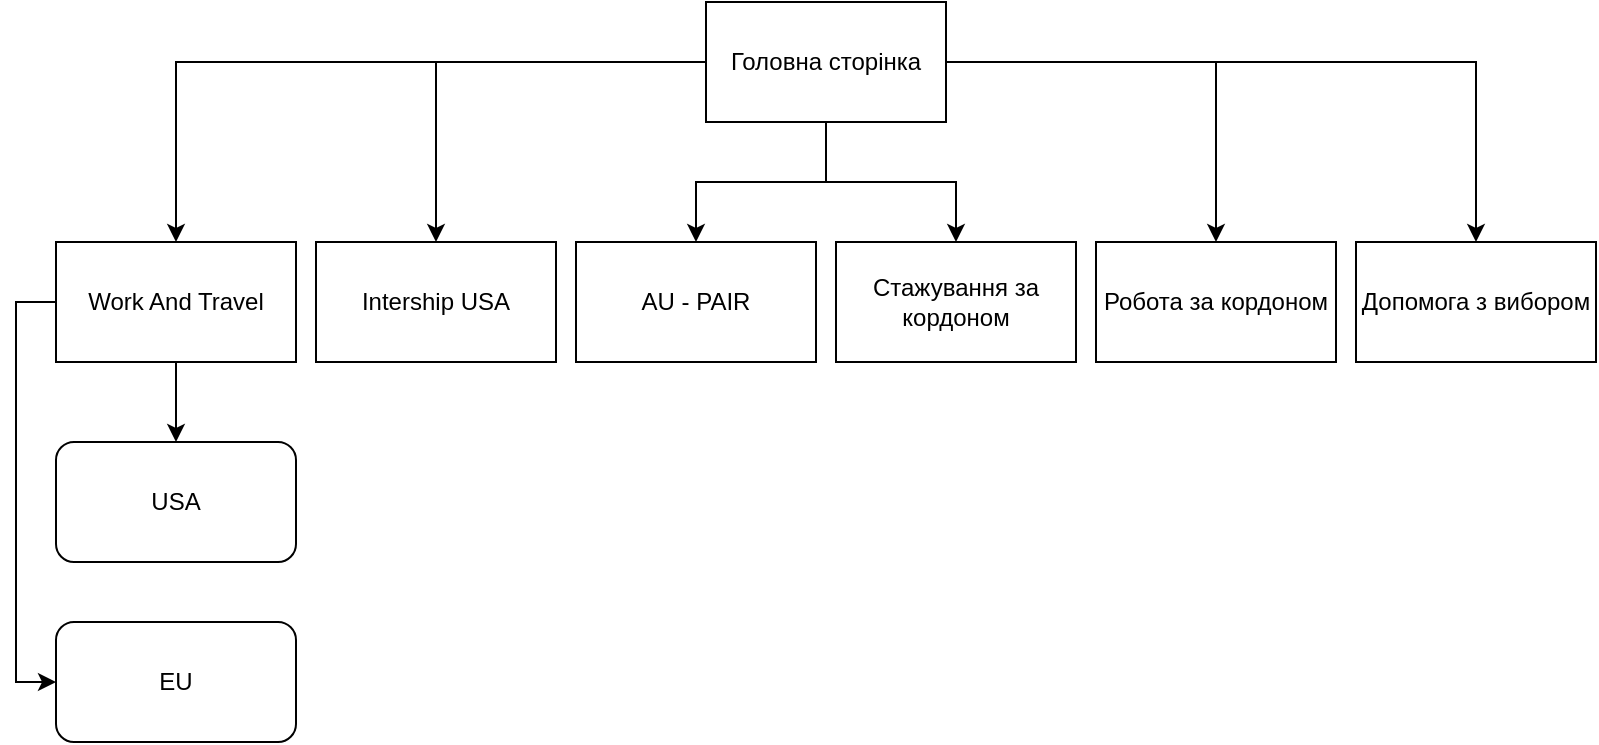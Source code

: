 <mxfile version="13.8.0" type="device"><diagram id="CtG0xqj9fP9n4M4kXpSV" name="Page-1"><mxGraphModel dx="1209" dy="749" grid="1" gridSize="10" guides="1" tooltips="1" connect="1" arrows="1" fold="1" page="1" pageScale="1" pageWidth="827" pageHeight="1169" math="0" shadow="0"><root><mxCell id="0"/><mxCell id="1" parent="0"/><mxCell id="XZGozZ7qDQcFB6O8qMp2-9" style="edgeStyle=orthogonalEdgeStyle;rounded=0;orthogonalLoop=1;jettySize=auto;html=1;" edge="1" parent="1" source="XZGozZ7qDQcFB6O8qMp2-1" target="XZGozZ7qDQcFB6O8qMp2-2"><mxGeometry relative="1" as="geometry"/></mxCell><mxCell id="XZGozZ7qDQcFB6O8qMp2-10" style="edgeStyle=orthogonalEdgeStyle;rounded=0;orthogonalLoop=1;jettySize=auto;html=1;" edge="1" parent="1" source="XZGozZ7qDQcFB6O8qMp2-1" target="XZGozZ7qDQcFB6O8qMp2-3"><mxGeometry relative="1" as="geometry"/></mxCell><mxCell id="XZGozZ7qDQcFB6O8qMp2-11" style="edgeStyle=orthogonalEdgeStyle;rounded=0;orthogonalLoop=1;jettySize=auto;html=1;" edge="1" parent="1" source="XZGozZ7qDQcFB6O8qMp2-1" target="XZGozZ7qDQcFB6O8qMp2-4"><mxGeometry relative="1" as="geometry"/></mxCell><mxCell id="XZGozZ7qDQcFB6O8qMp2-12" style="edgeStyle=orthogonalEdgeStyle;rounded=0;orthogonalLoop=1;jettySize=auto;html=1;" edge="1" parent="1" source="XZGozZ7qDQcFB6O8qMp2-1" target="XZGozZ7qDQcFB6O8qMp2-5"><mxGeometry relative="1" as="geometry"/></mxCell><mxCell id="XZGozZ7qDQcFB6O8qMp2-13" style="edgeStyle=orthogonalEdgeStyle;rounded=0;orthogonalLoop=1;jettySize=auto;html=1;" edge="1" parent="1" source="XZGozZ7qDQcFB6O8qMp2-1" target="XZGozZ7qDQcFB6O8qMp2-6"><mxGeometry relative="1" as="geometry"/></mxCell><mxCell id="XZGozZ7qDQcFB6O8qMp2-14" style="edgeStyle=orthogonalEdgeStyle;rounded=0;orthogonalLoop=1;jettySize=auto;html=1;" edge="1" parent="1" source="XZGozZ7qDQcFB6O8qMp2-1" target="XZGozZ7qDQcFB6O8qMp2-7"><mxGeometry relative="1" as="geometry"><Array as="points"><mxPoint x="739" y="80"/></Array></mxGeometry></mxCell><mxCell id="XZGozZ7qDQcFB6O8qMp2-1" value="Головна сторінка" style="rounded=0;whiteSpace=wrap;html=1;" vertex="1" parent="1"><mxGeometry x="354" y="50" width="120" height="60" as="geometry"/></mxCell><mxCell id="XZGozZ7qDQcFB6O8qMp2-16" style="edgeStyle=orthogonalEdgeStyle;rounded=0;orthogonalLoop=1;jettySize=auto;html=1;" edge="1" parent="1" source="XZGozZ7qDQcFB6O8qMp2-2" target="XZGozZ7qDQcFB6O8qMp2-15"><mxGeometry relative="1" as="geometry"/></mxCell><mxCell id="XZGozZ7qDQcFB6O8qMp2-18" style="edgeStyle=orthogonalEdgeStyle;rounded=0;orthogonalLoop=1;jettySize=auto;html=1;entryX=0;entryY=0.5;entryDx=0;entryDy=0;" edge="1" parent="1" source="XZGozZ7qDQcFB6O8qMp2-2" target="XZGozZ7qDQcFB6O8qMp2-17"><mxGeometry relative="1" as="geometry"><Array as="points"><mxPoint x="9" y="200"/><mxPoint x="9" y="390"/></Array></mxGeometry></mxCell><mxCell id="XZGozZ7qDQcFB6O8qMp2-2" value="Work And Travel" style="rounded=0;whiteSpace=wrap;html=1;" vertex="1" parent="1"><mxGeometry x="29" y="170" width="120" height="60" as="geometry"/></mxCell><mxCell id="XZGozZ7qDQcFB6O8qMp2-3" value="Intership USA" style="rounded=0;whiteSpace=wrap;html=1;" vertex="1" parent="1"><mxGeometry x="159" y="170" width="120" height="60" as="geometry"/></mxCell><mxCell id="XZGozZ7qDQcFB6O8qMp2-4" value="AU - PAIR" style="rounded=0;whiteSpace=wrap;html=1;" vertex="1" parent="1"><mxGeometry x="289" y="170" width="120" height="60" as="geometry"/></mxCell><mxCell id="XZGozZ7qDQcFB6O8qMp2-5" value="Стажування за кордоном" style="rounded=0;whiteSpace=wrap;html=1;" vertex="1" parent="1"><mxGeometry x="419" y="170" width="120" height="60" as="geometry"/></mxCell><mxCell id="XZGozZ7qDQcFB6O8qMp2-6" value="Робота за кордоном" style="rounded=0;whiteSpace=wrap;html=1;" vertex="1" parent="1"><mxGeometry x="549" y="170" width="120" height="60" as="geometry"/></mxCell><mxCell id="XZGozZ7qDQcFB6O8qMp2-7" value="Допомога з вибором&lt;br&gt;" style="rounded=0;whiteSpace=wrap;html=1;" vertex="1" parent="1"><mxGeometry x="679" y="170" width="120" height="60" as="geometry"/></mxCell><mxCell id="XZGozZ7qDQcFB6O8qMp2-15" value="USA" style="rounded=1;whiteSpace=wrap;html=1;" vertex="1" parent="1"><mxGeometry x="29" y="270" width="120" height="60" as="geometry"/></mxCell><mxCell id="XZGozZ7qDQcFB6O8qMp2-17" value="EU" style="rounded=1;whiteSpace=wrap;html=1;" vertex="1" parent="1"><mxGeometry x="29" y="360" width="120" height="60" as="geometry"/></mxCell></root></mxGraphModel></diagram></mxfile>